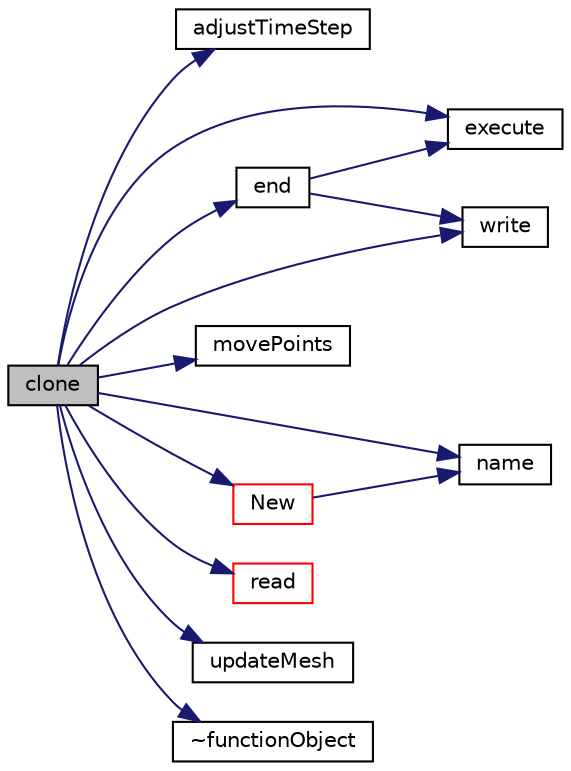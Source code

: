 digraph "clone"
{
  bgcolor="transparent";
  edge [fontname="Helvetica",fontsize="10",labelfontname="Helvetica",labelfontsize="10"];
  node [fontname="Helvetica",fontsize="10",shape=record];
  rankdir="LR";
  Node1 [label="clone",height=0.2,width=0.4,color="black", fillcolor="grey75", style="filled", fontcolor="black"];
  Node1 -> Node2 [color="midnightblue",fontsize="10",style="solid",fontname="Helvetica"];
  Node2 [label="adjustTimeStep",height=0.2,width=0.4,color="black",URL="$a00877.html#a8a88aad980720a56ff0ff3254f885bf9",tooltip="Called at the end of Time::adjustDeltaT() if adjustTime is true. "];
  Node1 -> Node3 [color="midnightblue",fontsize="10",style="solid",fontname="Helvetica"];
  Node3 [label="end",height=0.2,width=0.4,color="black",URL="$a00877.html#af545ab12986d2fe462f1013c3bafb5f3",tooltip="Called when Time::run() determines that the time-loop exits. "];
  Node3 -> Node4 [color="midnightblue",fontsize="10",style="solid",fontname="Helvetica"];
  Node4 [label="execute",height=0.2,width=0.4,color="black",URL="$a00877.html#a6a2fecba3df663a5e8d1c371795e3763",tooltip="Called at each ++ or += of the time-loop. "];
  Node3 -> Node5 [color="midnightblue",fontsize="10",style="solid",fontname="Helvetica"];
  Node5 [label="write",height=0.2,width=0.4,color="black",URL="$a00877.html#afb09203164c30c34e8eca81ef0211745",tooltip="Called at each ++ or += of the time-loop. "];
  Node1 -> Node4 [color="midnightblue",fontsize="10",style="solid",fontname="Helvetica"];
  Node1 -> Node6 [color="midnightblue",fontsize="10",style="solid",fontname="Helvetica"];
  Node6 [label="movePoints",height=0.2,width=0.4,color="black",URL="$a00877.html#a66fa500d6452898eb1bb9342e534f6aa",tooltip="Update for changes of mesh. "];
  Node1 -> Node7 [color="midnightblue",fontsize="10",style="solid",fontname="Helvetica"];
  Node7 [label="name",height=0.2,width=0.4,color="black",URL="$a00877.html#a6d60057c26042eaf7fa1b3b6fb07b582",tooltip="Return the name of this functionObject. "];
  Node1 -> Node8 [color="midnightblue",fontsize="10",style="solid",fontname="Helvetica"];
  Node8 [label="New",height=0.2,width=0.4,color="red",URL="$a00877.html#ad536b480d59e19dd964044926f3327e8",tooltip="Select from dictionary, based on its \"type\" entry. "];
  Node8 -> Node7 [color="midnightblue",fontsize="10",style="solid",fontname="Helvetica"];
  Node1 -> Node9 [color="midnightblue",fontsize="10",style="solid",fontname="Helvetica"];
  Node9 [label="read",height=0.2,width=0.4,color="red",URL="$a00877.html#afac0600fef97b05534a595ce00b272ed",tooltip="Read and set the function object if its data have changed. "];
  Node1 -> Node10 [color="midnightblue",fontsize="10",style="solid",fontname="Helvetica"];
  Node10 [label="updateMesh",height=0.2,width=0.4,color="black",URL="$a00877.html#a9c8cde0b192708d622d874f8cc2df66d",tooltip="Update for changes of mesh. "];
  Node1 -> Node5 [color="midnightblue",fontsize="10",style="solid",fontname="Helvetica"];
  Node1 -> Node11 [color="midnightblue",fontsize="10",style="solid",fontname="Helvetica"];
  Node11 [label="~functionObject",height=0.2,width=0.4,color="black",URL="$a00877.html#a29d76a6397c07e4a0ef6718b01d09a74",tooltip="Destructor. "];
}
